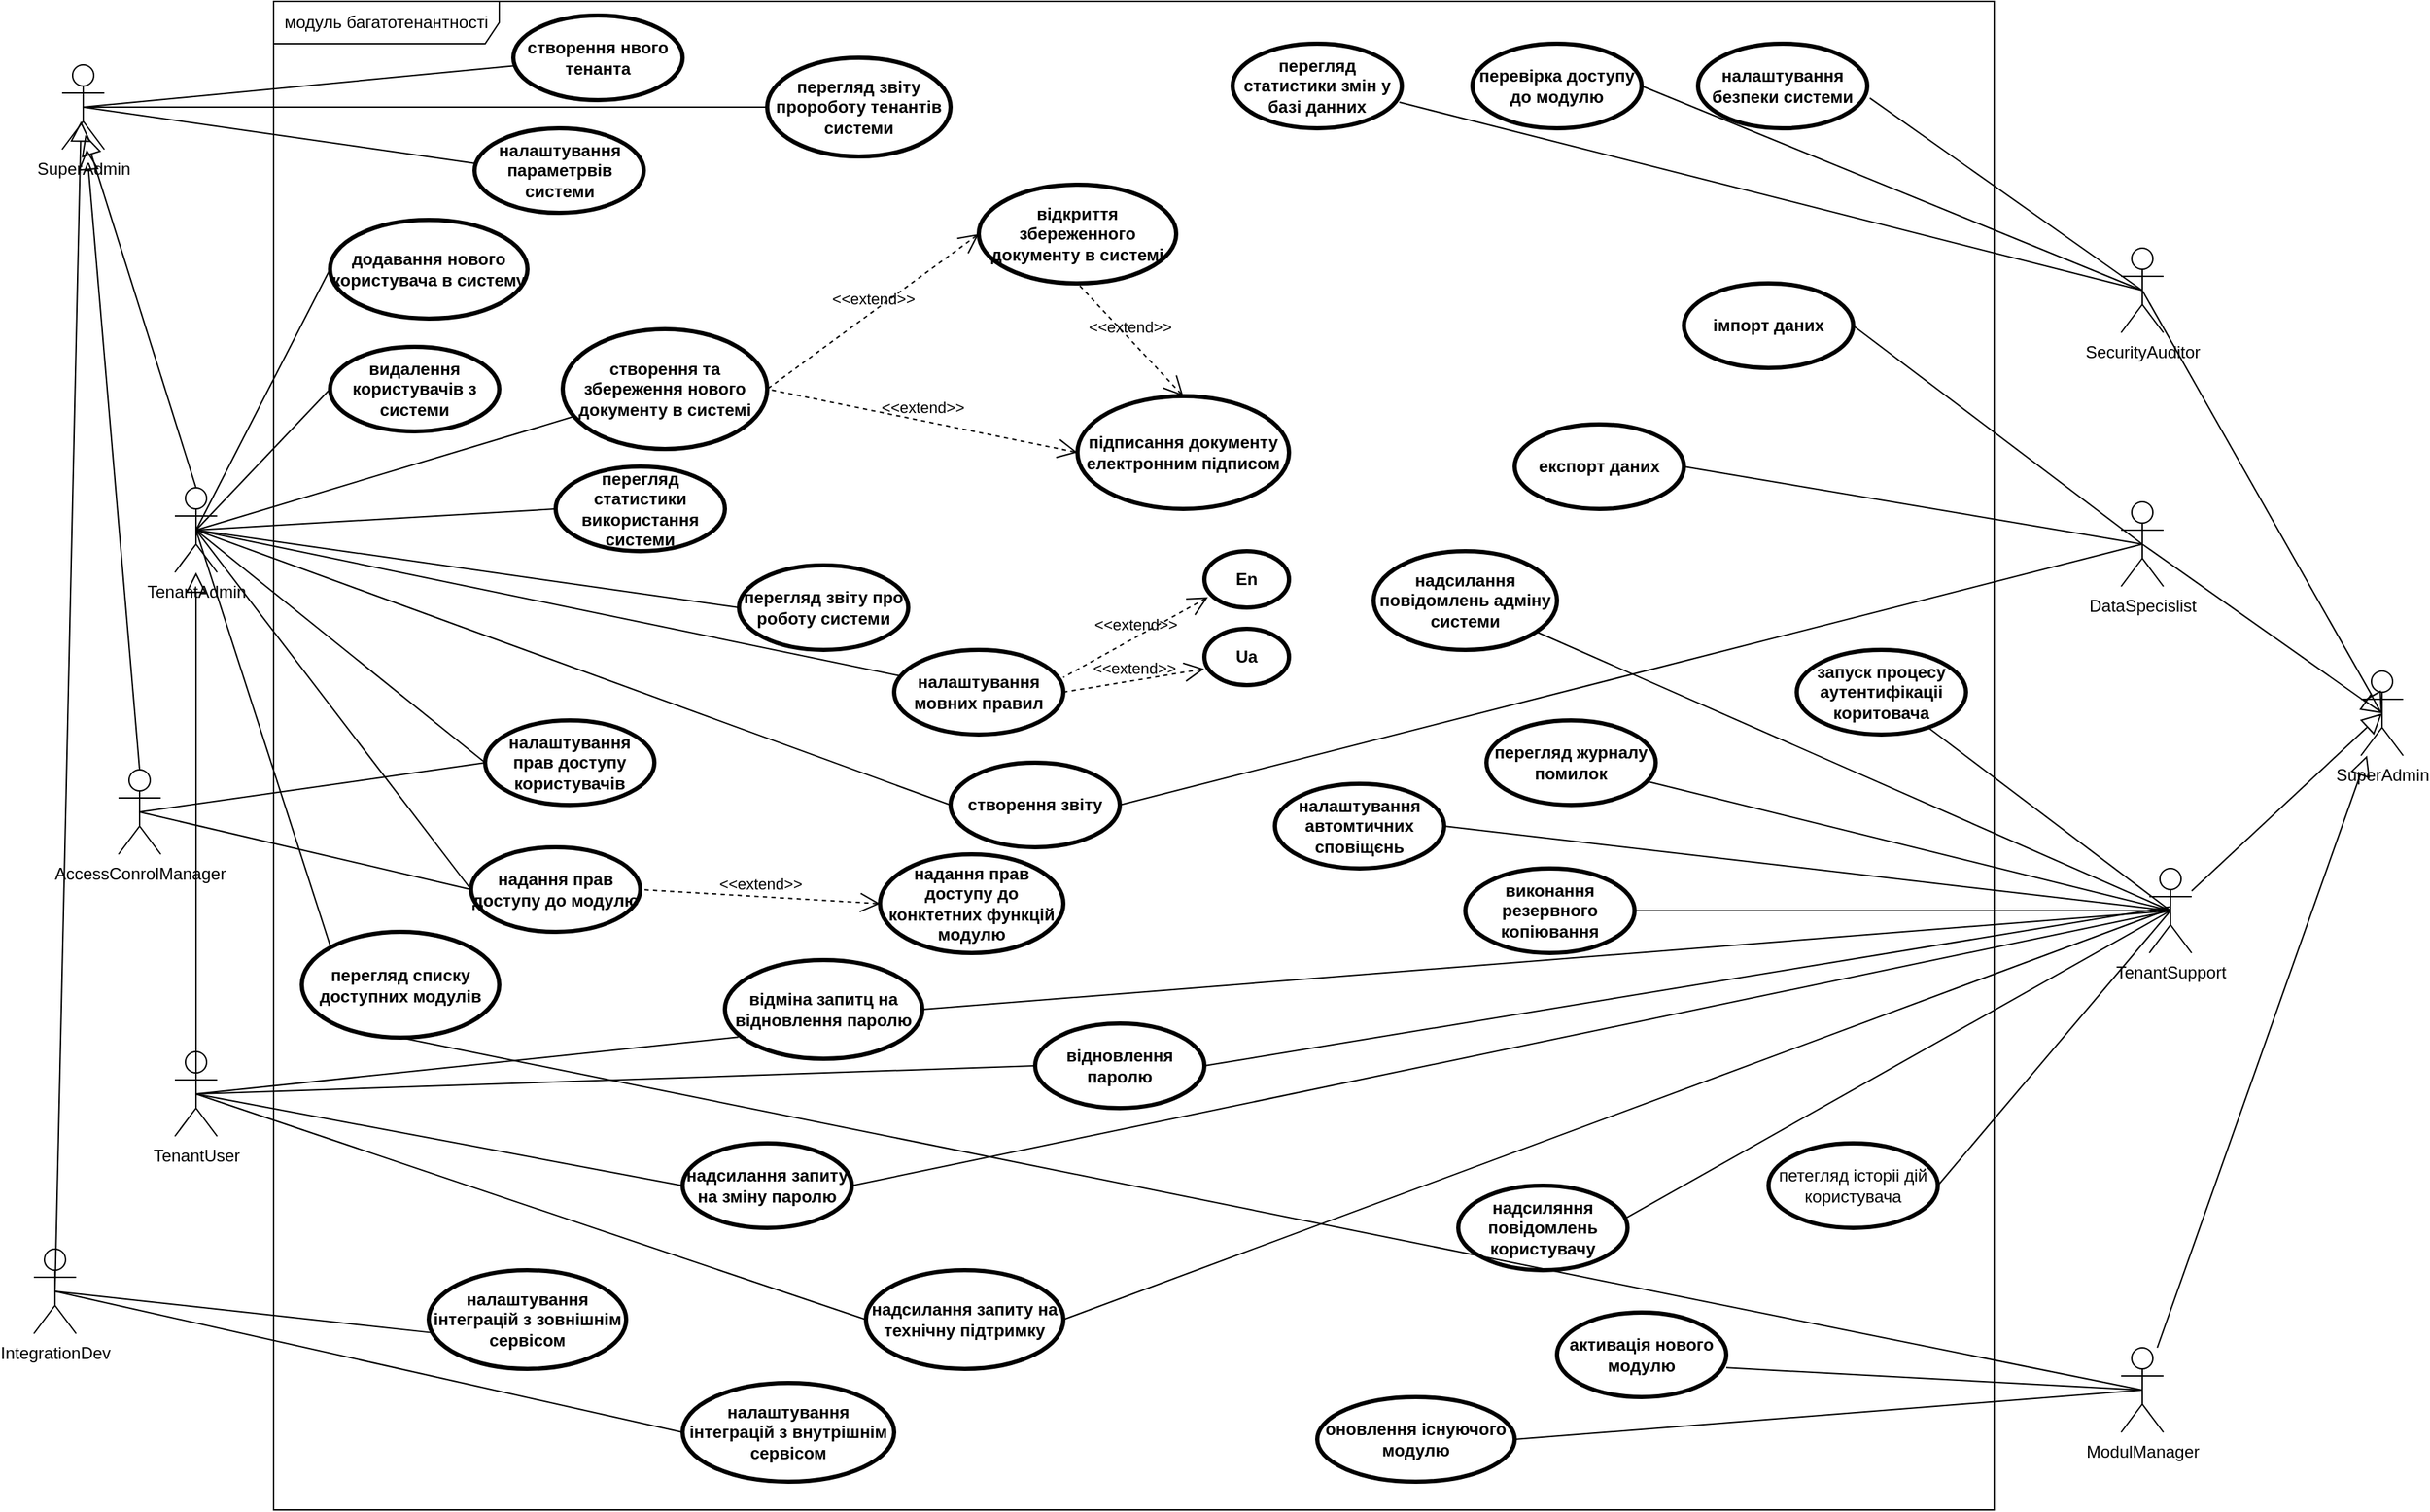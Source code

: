 <mxfile version="23.1.5" type="device">
  <diagram name="Page-1" id="9_XE01JehZCZmvDQZ9Vu">
    <mxGraphModel dx="4173" dy="1224" grid="1" gridSize="10" guides="1" tooltips="1" connect="1" arrows="1" fold="1" page="1" pageScale="1" pageWidth="1920" pageHeight="1200" math="0" shadow="0">
      <root>
        <mxCell id="0" />
        <mxCell id="1" parent="0" />
        <mxCell id="aK8fXALGeJpkUn_Qk7Mu-1" value="модуль багатотенантності" style="shape=umlFrame;whiteSpace=wrap;html=1;pointerEvents=0;recursiveResize=0;container=1;collapsible=0;width=160;" parent="1" vertex="1">
          <mxGeometry x="-1710" y="65" width="1220" height="1070" as="geometry" />
        </mxCell>
        <mxCell id="aK8fXALGeJpkUn_Qk7Mu-13" value="створення нвого тенанта" style="shape=ellipse;html=1;strokeWidth=3;fontStyle=1;whiteSpace=wrap;align=center;perimeter=ellipsePerimeter;" parent="aK8fXALGeJpkUn_Qk7Mu-1" vertex="1">
          <mxGeometry x="170" y="10" width="120" height="60" as="geometry" />
        </mxCell>
        <mxCell id="aK8fXALGeJpkUn_Qk7Mu-14" value="налаштування параметрвів системи" style="shape=ellipse;html=1;strokeWidth=3;fontStyle=1;whiteSpace=wrap;align=center;perimeter=ellipsePerimeter;" parent="aK8fXALGeJpkUn_Qk7Mu-1" vertex="1">
          <mxGeometry x="142.5" y="90" width="120" height="60" as="geometry" />
        </mxCell>
        <mxCell id="aK8fXALGeJpkUn_Qk7Mu-15" value="додавання нового користувача в систему" style="shape=ellipse;html=1;strokeWidth=3;fontStyle=1;whiteSpace=wrap;align=center;perimeter=ellipsePerimeter;" parent="aK8fXALGeJpkUn_Qk7Mu-1" vertex="1">
          <mxGeometry x="40" y="155" width="140" height="70" as="geometry" />
        </mxCell>
        <mxCell id="aK8fXALGeJpkUn_Qk7Mu-28" value="налаштування прав доступу користувачів" style="shape=ellipse;html=1;strokeWidth=3;fontStyle=1;whiteSpace=wrap;align=center;perimeter=ellipsePerimeter;" parent="aK8fXALGeJpkUn_Qk7Mu-1" vertex="1">
          <mxGeometry x="150" y="510" width="120" height="60" as="geometry" />
        </mxCell>
        <mxCell id="aK8fXALGeJpkUn_Qk7Mu-35" value="активація нового модулю" style="shape=ellipse;html=1;strokeWidth=3;fontStyle=1;whiteSpace=wrap;align=center;perimeter=ellipsePerimeter;" parent="aK8fXALGeJpkUn_Qk7Mu-1" vertex="1">
          <mxGeometry x="910" y="930" width="120" height="60" as="geometry" />
        </mxCell>
        <mxCell id="aK8fXALGeJpkUn_Qk7Mu-42" value="оновлення існуючого модулю" style="shape=ellipse;html=1;strokeWidth=3;fontStyle=1;whiteSpace=wrap;align=center;perimeter=ellipsePerimeter;" parent="aK8fXALGeJpkUn_Qk7Mu-1" vertex="1">
          <mxGeometry x="740" y="990" width="140" height="60" as="geometry" />
        </mxCell>
        <mxCell id="aK8fXALGeJpkUn_Qk7Mu-43" value="петегляд історіі дій користувача" style="shape=ellipse;html=1;strokeWidth=3;fontStyle=0;whiteSpace=wrap;align=center;perimeter=ellipsePerimeter;" parent="aK8fXALGeJpkUn_Qk7Mu-1" vertex="1">
          <mxGeometry x="1060" y="810" width="120" height="60" as="geometry" />
        </mxCell>
        <mxCell id="aK8fXALGeJpkUn_Qk7Mu-48" value="виконання резервного копіювання" style="shape=ellipse;html=1;strokeWidth=3;fontStyle=1;whiteSpace=wrap;align=center;perimeter=ellipsePerimeter;" parent="aK8fXALGeJpkUn_Qk7Mu-1" vertex="1">
          <mxGeometry x="845" y="615" width="120" height="60" as="geometry" />
        </mxCell>
        <mxCell id="aK8fXALGeJpkUn_Qk7Mu-54" value="налаштування мовних правил" style="shape=ellipse;html=1;strokeWidth=3;fontStyle=1;whiteSpace=wrap;align=center;perimeter=ellipsePerimeter;" parent="aK8fXALGeJpkUn_Qk7Mu-1" vertex="1">
          <mxGeometry x="440" y="460" width="120" height="60" as="geometry" />
        </mxCell>
        <mxCell id="aK8fXALGeJpkUn_Qk7Mu-56" value="запуск процесу аутентифікаціі коритовача" style="shape=ellipse;html=1;strokeWidth=3;fontStyle=1;whiteSpace=wrap;align=center;perimeter=ellipsePerimeter;" parent="aK8fXALGeJpkUn_Qk7Mu-1" vertex="1">
          <mxGeometry x="1080" y="460" width="120" height="60" as="geometry" />
        </mxCell>
        <mxCell id="aK8fXALGeJpkUn_Qk7Mu-59" value="створення звіту" style="shape=ellipse;html=1;strokeWidth=3;fontStyle=1;whiteSpace=wrap;align=center;perimeter=ellipsePerimeter;" parent="aK8fXALGeJpkUn_Qk7Mu-1" vertex="1">
          <mxGeometry x="480" y="540" width="120" height="60" as="geometry" />
        </mxCell>
        <mxCell id="aK8fXALGeJpkUn_Qk7Mu-63" value="експорт даних" style="shape=ellipse;html=1;strokeWidth=3;fontStyle=1;whiteSpace=wrap;align=center;perimeter=ellipsePerimeter;" parent="aK8fXALGeJpkUn_Qk7Mu-1" vertex="1">
          <mxGeometry x="880" y="300" width="120" height="60" as="geometry" />
        </mxCell>
        <mxCell id="aK8fXALGeJpkUn_Qk7Mu-65" value="імпорт даних" style="shape=ellipse;html=1;strokeWidth=3;fontStyle=1;whiteSpace=wrap;align=center;perimeter=ellipsePerimeter;" parent="aK8fXALGeJpkUn_Qk7Mu-1" vertex="1">
          <mxGeometry x="1000" y="200" width="120" height="60" as="geometry" />
        </mxCell>
        <mxCell id="aK8fXALGeJpkUn_Qk7Mu-70" value="налаштування безпеки системи" style="shape=ellipse;html=1;strokeWidth=3;fontStyle=1;whiteSpace=wrap;align=center;perimeter=ellipsePerimeter;" parent="aK8fXALGeJpkUn_Qk7Mu-1" vertex="1">
          <mxGeometry x="1010" y="30" width="120" height="60" as="geometry" />
        </mxCell>
        <mxCell id="aK8fXALGeJpkUn_Qk7Mu-72" value="перегляд звіту про роботу системи" style="shape=ellipse;html=1;strokeWidth=3;fontStyle=1;whiteSpace=wrap;align=center;perimeter=ellipsePerimeter;" parent="aK8fXALGeJpkUn_Qk7Mu-1" vertex="1">
          <mxGeometry x="330" y="400" width="120" height="60" as="geometry" />
        </mxCell>
        <mxCell id="aK8fXALGeJpkUn_Qk7Mu-74" value="надсиляння повідомлень користувачу" style="shape=ellipse;html=1;strokeWidth=3;fontStyle=1;whiteSpace=wrap;align=center;perimeter=ellipsePerimeter;" parent="aK8fXALGeJpkUn_Qk7Mu-1" vertex="1">
          <mxGeometry x="840" y="840" width="120" height="60" as="geometry" />
        </mxCell>
        <mxCell id="aK8fXALGeJpkUn_Qk7Mu-76" value="перевірка доступу до модулю" style="shape=ellipse;html=1;strokeWidth=3;fontStyle=1;whiteSpace=wrap;align=center;perimeter=ellipsePerimeter;" parent="aK8fXALGeJpkUn_Qk7Mu-1" vertex="1">
          <mxGeometry x="850" y="30" width="120" height="60" as="geometry" />
        </mxCell>
        <mxCell id="aK8fXALGeJpkUn_Qk7Mu-81" value="налаштування інтеграцій з зовнішнім сервісом" style="shape=ellipse;html=1;strokeWidth=3;fontStyle=1;whiteSpace=wrap;align=center;perimeter=ellipsePerimeter;" parent="aK8fXALGeJpkUn_Qk7Mu-1" vertex="1">
          <mxGeometry x="110" y="900" width="140" height="70" as="geometry" />
        </mxCell>
        <mxCell id="aK8fXALGeJpkUn_Qk7Mu-82" value="надсилання запиту на зміну паролю" style="shape=ellipse;html=1;strokeWidth=3;fontStyle=1;whiteSpace=wrap;align=center;perimeter=ellipsePerimeter;" parent="aK8fXALGeJpkUn_Qk7Mu-1" vertex="1">
          <mxGeometry x="290" y="810" width="120" height="60" as="geometry" />
        </mxCell>
        <mxCell id="aK8fXALGeJpkUn_Qk7Mu-85" value="перегляд статистики використання системи" style="shape=ellipse;html=1;strokeWidth=3;fontStyle=1;whiteSpace=wrap;align=center;perimeter=ellipsePerimeter;" parent="aK8fXALGeJpkUn_Qk7Mu-1" vertex="1">
          <mxGeometry x="200" y="330" width="120" height="60" as="geometry" />
        </mxCell>
        <mxCell id="aK8fXALGeJpkUn_Qk7Mu-109" value="налаштування автомтичних сповіщєнь" style="shape=ellipse;html=1;strokeWidth=3;fontStyle=1;whiteSpace=wrap;align=center;perimeter=ellipsePerimeter;" parent="aK8fXALGeJpkUn_Qk7Mu-1" vertex="1">
          <mxGeometry x="710" y="555" width="120" height="60" as="geometry" />
        </mxCell>
        <mxCell id="aK8fXALGeJpkUn_Qk7Mu-111" value="перегляд списку доступних модулів" style="shape=ellipse;html=1;strokeWidth=3;fontStyle=1;whiteSpace=wrap;align=center;perimeter=ellipsePerimeter;" parent="aK8fXALGeJpkUn_Qk7Mu-1" vertex="1">
          <mxGeometry x="20" y="660" width="140" height="75" as="geometry" />
        </mxCell>
        <mxCell id="aK8fXALGeJpkUn_Qk7Mu-116" value="надсилання запиту на технічну підтримку" style="shape=ellipse;html=1;strokeWidth=3;fontStyle=1;whiteSpace=wrap;align=center;perimeter=ellipsePerimeter;" parent="aK8fXALGeJpkUn_Qk7Mu-1" vertex="1">
          <mxGeometry x="420" y="900" width="140" height="70" as="geometry" />
        </mxCell>
        <mxCell id="aK8fXALGeJpkUn_Qk7Mu-119" value="перегляд статистики змін у базі данних" style="shape=ellipse;html=1;strokeWidth=3;fontStyle=1;whiteSpace=wrap;align=center;perimeter=ellipsePerimeter;" parent="aK8fXALGeJpkUn_Qk7Mu-1" vertex="1">
          <mxGeometry x="680" y="30" width="120" height="60" as="geometry" />
        </mxCell>
        <mxCell id="aK8fXALGeJpkUn_Qk7Mu-121" value="надання прав доступу до модулю" style="shape=ellipse;html=1;strokeWidth=3;fontStyle=1;whiteSpace=wrap;align=center;perimeter=ellipsePerimeter;" parent="aK8fXALGeJpkUn_Qk7Mu-1" vertex="1">
          <mxGeometry x="140" y="600" width="120" height="60" as="geometry" />
        </mxCell>
        <mxCell id="aK8fXALGeJpkUn_Qk7Mu-125" value="перегляд журналу помилок" style="shape=ellipse;html=1;strokeWidth=3;fontStyle=1;whiteSpace=wrap;align=center;perimeter=ellipsePerimeter;" parent="aK8fXALGeJpkUn_Qk7Mu-1" vertex="1">
          <mxGeometry x="860" y="510" width="120" height="60" as="geometry" />
        </mxCell>
        <mxCell id="aK8fXALGeJpkUn_Qk7Mu-128" value="налаштування інтеграцій з внутрішнім сервісом" style="shape=ellipse;html=1;strokeWidth=3;fontStyle=1;whiteSpace=wrap;align=center;perimeter=ellipsePerimeter;" parent="aK8fXALGeJpkUn_Qk7Mu-1" vertex="1">
          <mxGeometry x="290" y="980" width="150" height="70" as="geometry" />
        </mxCell>
        <mxCell id="aK8fXALGeJpkUn_Qk7Mu-129" value="відновлення паролю" style="shape=ellipse;html=1;strokeWidth=3;fontStyle=1;whiteSpace=wrap;align=center;perimeter=ellipsePerimeter;" parent="aK8fXALGeJpkUn_Qk7Mu-1" vertex="1">
          <mxGeometry x="540" y="725" width="120" height="60" as="geometry" />
        </mxCell>
        <mxCell id="aK8fXALGeJpkUn_Qk7Mu-132" value="відміна запитц на відновлення паролю" style="shape=ellipse;html=1;strokeWidth=3;fontStyle=1;whiteSpace=wrap;align=center;perimeter=ellipsePerimeter;" parent="aK8fXALGeJpkUn_Qk7Mu-1" vertex="1">
          <mxGeometry x="320" y="680" width="140" height="70" as="geometry" />
        </mxCell>
        <mxCell id="aK8fXALGeJpkUn_Qk7Mu-137" value="надання прав доступу до конктетних функцій модулю" style="shape=ellipse;html=1;strokeWidth=3;fontStyle=1;whiteSpace=wrap;align=center;perimeter=ellipsePerimeter;" parent="aK8fXALGeJpkUn_Qk7Mu-1" vertex="1">
          <mxGeometry x="430" y="605" width="130" height="70" as="geometry" />
        </mxCell>
        <mxCell id="aK8fXALGeJpkUn_Qk7Mu-139" value="перегляд звіту пророботу тенантів системи" style="shape=ellipse;html=1;strokeWidth=3;fontStyle=1;whiteSpace=wrap;align=center;perimeter=ellipsePerimeter;" parent="aK8fXALGeJpkUn_Qk7Mu-1" vertex="1">
          <mxGeometry x="350" y="40" width="130" height="70" as="geometry" />
        </mxCell>
        <mxCell id="aK8fXALGeJpkUn_Qk7Mu-141" value="створення та збереження нового документу в системі" style="shape=ellipse;html=1;strokeWidth=3;fontStyle=1;whiteSpace=wrap;align=center;perimeter=ellipsePerimeter;" parent="aK8fXALGeJpkUn_Qk7Mu-1" vertex="1">
          <mxGeometry x="205" y="232.5" width="145" height="85" as="geometry" />
        </mxCell>
        <mxCell id="aK8fXALGeJpkUn_Qk7Mu-143" value="надсилання повідомлень адміну системи" style="shape=ellipse;html=1;strokeWidth=3;fontStyle=1;whiteSpace=wrap;align=center;perimeter=ellipsePerimeter;" parent="aK8fXALGeJpkUn_Qk7Mu-1" vertex="1">
          <mxGeometry x="780" y="390" width="130" height="70" as="geometry" />
        </mxCell>
        <mxCell id="aK8fXALGeJpkUn_Qk7Mu-146" value="відкриття збереженного документу в системі" style="shape=ellipse;html=1;strokeWidth=3;fontStyle=1;whiteSpace=wrap;align=center;perimeter=ellipsePerimeter;" parent="aK8fXALGeJpkUn_Qk7Mu-1" vertex="1">
          <mxGeometry x="500" y="130" width="140" height="70" as="geometry" />
        </mxCell>
        <mxCell id="aK8fXALGeJpkUn_Qk7Mu-147" value="&amp;lt;&amp;lt;extend&amp;gt;&amp;gt;" style="edgeStyle=none;html=1;startArrow=open;endArrow=none;startSize=12;verticalAlign=bottom;dashed=1;labelBackgroundColor=none;rounded=0;exitX=0;exitY=0.5;exitDx=0;exitDy=0;entryX=1;entryY=0.5;entryDx=0;entryDy=0;" parent="aK8fXALGeJpkUn_Qk7Mu-1" source="aK8fXALGeJpkUn_Qk7Mu-146" target="aK8fXALGeJpkUn_Qk7Mu-141" edge="1">
          <mxGeometry width="160" relative="1" as="geometry">
            <mxPoint x="520" y="299.47" as="sourcePoint" />
            <mxPoint x="680" y="299.47" as="targetPoint" />
          </mxGeometry>
        </mxCell>
        <mxCell id="aK8fXALGeJpkUn_Qk7Mu-148" value="підписання документу електронним підписом" style="shape=ellipse;html=1;strokeWidth=3;fontStyle=1;whiteSpace=wrap;align=center;perimeter=ellipsePerimeter;" parent="aK8fXALGeJpkUn_Qk7Mu-1" vertex="1">
          <mxGeometry x="570" y="280" width="150" height="80" as="geometry" />
        </mxCell>
        <mxCell id="aK8fXALGeJpkUn_Qk7Mu-149" value="&amp;lt;&amp;lt;extend&amp;gt;&amp;gt;" style="edgeStyle=none;html=1;startArrow=open;endArrow=none;startSize=12;verticalAlign=bottom;dashed=1;labelBackgroundColor=none;rounded=0;exitX=0;exitY=0.5;exitDx=0;exitDy=0;entryX=1;entryY=0.5;entryDx=0;entryDy=0;" parent="aK8fXALGeJpkUn_Qk7Mu-1" source="aK8fXALGeJpkUn_Qk7Mu-148" target="aK8fXALGeJpkUn_Qk7Mu-141" edge="1">
          <mxGeometry width="160" relative="1" as="geometry">
            <mxPoint x="520" y="205" as="sourcePoint" />
            <mxPoint x="370" y="225" as="targetPoint" />
          </mxGeometry>
        </mxCell>
        <mxCell id="aK8fXALGeJpkUn_Qk7Mu-189" value="&amp;lt;&amp;lt;extend&amp;gt;&amp;gt;" style="edgeStyle=none;html=1;startArrow=open;endArrow=none;startSize=12;verticalAlign=bottom;dashed=1;labelBackgroundColor=none;rounded=0;exitX=0.5;exitY=0;exitDx=0;exitDy=0;entryX=0.5;entryY=1;entryDx=0;entryDy=0;" parent="aK8fXALGeJpkUn_Qk7Mu-1" source="aK8fXALGeJpkUn_Qk7Mu-148" target="aK8fXALGeJpkUn_Qk7Mu-146" edge="1">
          <mxGeometry width="160" relative="1" as="geometry">
            <mxPoint x="530" y="300" as="sourcePoint" />
            <mxPoint x="370" y="225" as="targetPoint" />
          </mxGeometry>
        </mxCell>
        <mxCell id="aK8fXALGeJpkUn_Qk7Mu-191" value="&amp;lt;&amp;lt;extend&amp;gt;&amp;gt;" style="edgeStyle=none;html=1;startArrow=open;endArrow=none;startSize=12;verticalAlign=bottom;dashed=1;labelBackgroundColor=none;rounded=0;exitX=0;exitY=0.5;exitDx=0;exitDy=0;entryX=1;entryY=0.5;entryDx=0;entryDy=0;" parent="aK8fXALGeJpkUn_Qk7Mu-1" source="aK8fXALGeJpkUn_Qk7Mu-137" target="aK8fXALGeJpkUn_Qk7Mu-121" edge="1">
          <mxGeometry width="160" relative="1" as="geometry">
            <mxPoint x="285" y="666.5" as="sourcePoint" />
            <mxPoint x="190" y="573.5" as="targetPoint" />
          </mxGeometry>
        </mxCell>
        <mxCell id="aK8fXALGeJpkUn_Qk7Mu-67" value="видалення користувачів з системи" style="shape=ellipse;html=1;strokeWidth=3;fontStyle=1;whiteSpace=wrap;align=center;perimeter=ellipsePerimeter;" parent="aK8fXALGeJpkUn_Qk7Mu-1" vertex="1">
          <mxGeometry x="40" y="245" width="120" height="60" as="geometry" />
        </mxCell>
        <mxCell id="aK8fXALGeJpkUn_Qk7Mu-193" value="En" style="shape=ellipse;html=1;strokeWidth=3;fontStyle=1;whiteSpace=wrap;align=center;perimeter=ellipsePerimeter;" parent="aK8fXALGeJpkUn_Qk7Mu-1" vertex="1">
          <mxGeometry x="660" y="390" width="60" height="40" as="geometry" />
        </mxCell>
        <mxCell id="aK8fXALGeJpkUn_Qk7Mu-194" value="Ua" style="shape=ellipse;html=1;strokeWidth=3;fontStyle=1;whiteSpace=wrap;align=center;perimeter=ellipsePerimeter;" parent="aK8fXALGeJpkUn_Qk7Mu-1" vertex="1">
          <mxGeometry x="660" y="445" width="60" height="40" as="geometry" />
        </mxCell>
        <mxCell id="aK8fXALGeJpkUn_Qk7Mu-195" value="&amp;lt;&amp;lt;extend&amp;gt;&amp;gt;" style="edgeStyle=none;html=1;startArrow=open;endArrow=none;startSize=12;verticalAlign=bottom;dashed=1;labelBackgroundColor=none;rounded=0;exitX=0.041;exitY=0.817;exitDx=0;exitDy=0;entryX=0.999;entryY=0.325;entryDx=0;entryDy=0;entryPerimeter=0;exitPerimeter=0;" parent="aK8fXALGeJpkUn_Qk7Mu-1" source="aK8fXALGeJpkUn_Qk7Mu-193" target="aK8fXALGeJpkUn_Qk7Mu-54" edge="1">
          <mxGeometry width="160" relative="1" as="geometry">
            <mxPoint x="655" y="437" as="sourcePoint" />
            <mxPoint x="480" y="400" as="targetPoint" />
          </mxGeometry>
        </mxCell>
        <mxCell id="aK8fXALGeJpkUn_Qk7Mu-196" value="&amp;lt;&amp;lt;extend&amp;gt;&amp;gt;" style="edgeStyle=none;html=1;startArrow=open;endArrow=none;startSize=12;verticalAlign=bottom;dashed=1;labelBackgroundColor=none;rounded=0;exitX=-0.003;exitY=0.712;exitDx=0;exitDy=0;entryX=1;entryY=0.5;entryDx=0;entryDy=0;exitPerimeter=0;" parent="aK8fXALGeJpkUn_Qk7Mu-1" source="aK8fXALGeJpkUn_Qk7Mu-194" target="aK8fXALGeJpkUn_Qk7Mu-54" edge="1">
          <mxGeometry width="160" relative="1" as="geometry">
            <mxPoint x="662" y="443" as="sourcePoint" />
            <mxPoint x="570" y="490" as="targetPoint" />
          </mxGeometry>
        </mxCell>
        <mxCell id="aK8fXALGeJpkUn_Qk7Mu-5" value="SuperAdmin" style="shape=umlActor;html=1;verticalLabelPosition=bottom;verticalAlign=top;align=center;" parent="1" vertex="1">
          <mxGeometry x="-1860" y="110" width="30" height="60" as="geometry" />
        </mxCell>
        <mxCell id="aK8fXALGeJpkUn_Qk7Mu-7" value="TenantAdmin" style="shape=umlActor;html=1;verticalLabelPosition=bottom;verticalAlign=top;align=center;" parent="1" vertex="1">
          <mxGeometry x="-1780" y="410" width="30" height="60" as="geometry" />
        </mxCell>
        <mxCell id="aK8fXALGeJpkUn_Qk7Mu-9" value="" style="edgeStyle=none;html=1;endArrow=block;endFill=0;endSize=12;verticalAlign=bottom;rounded=0;exitX=0.5;exitY=0;exitDx=0;exitDy=0;exitPerimeter=0;entryX=0.549;entryY=0.829;entryDx=0;entryDy=0;entryPerimeter=0;" parent="1" source="aK8fXALGeJpkUn_Qk7Mu-7" target="aK8fXALGeJpkUn_Qk7Mu-5" edge="1">
          <mxGeometry width="160" relative="1" as="geometry">
            <mxPoint x="-1170" y="540" as="sourcePoint" />
            <mxPoint x="-1825" y="380" as="targetPoint" />
          </mxGeometry>
        </mxCell>
        <mxCell id="aK8fXALGeJpkUn_Qk7Mu-16" value="ModulManager" style="shape=umlActor;html=1;verticalLabelPosition=bottom;verticalAlign=top;align=center;" parent="1" vertex="1">
          <mxGeometry x="-400" y="1020" width="30" height="60" as="geometry" />
        </mxCell>
        <mxCell id="aK8fXALGeJpkUn_Qk7Mu-17" value="TenantUser" style="shape=umlActor;html=1;verticalLabelPosition=bottom;verticalAlign=top;align=center;" parent="1" vertex="1">
          <mxGeometry x="-1780" y="810" width="30" height="60" as="geometry" />
        </mxCell>
        <mxCell id="aK8fXALGeJpkUn_Qk7Mu-18" value="SecurityAuditor" style="shape=umlActor;html=1;verticalLabelPosition=bottom;verticalAlign=top;align=center;" parent="1" vertex="1">
          <mxGeometry x="-400" y="240" width="30" height="60" as="geometry" />
        </mxCell>
        <mxCell id="aK8fXALGeJpkUn_Qk7Mu-19" value="DataSpecislist" style="shape=umlActor;html=1;verticalLabelPosition=bottom;verticalAlign=top;align=center;" parent="1" vertex="1">
          <mxGeometry x="-400" y="420" width="30" height="60" as="geometry" />
        </mxCell>
        <mxCell id="aK8fXALGeJpkUn_Qk7Mu-20" value="TenantSupport" style="shape=umlActor;html=1;verticalLabelPosition=bottom;verticalAlign=top;align=center;" parent="1" vertex="1">
          <mxGeometry x="-380" y="680" width="30" height="60" as="geometry" />
        </mxCell>
        <mxCell id="aK8fXALGeJpkUn_Qk7Mu-23" value="AccessConrolManager" style="shape=umlActor;html=1;verticalLabelPosition=bottom;verticalAlign=top;align=center;" parent="1" vertex="1">
          <mxGeometry x="-1820" y="610" width="30" height="60" as="geometry" />
        </mxCell>
        <mxCell id="aK8fXALGeJpkUn_Qk7Mu-24" value="SuperAdmin" style="shape=umlActor;html=1;verticalLabelPosition=bottom;verticalAlign=top;align=center;" parent="1" vertex="1">
          <mxGeometry x="-230" y="540" width="30" height="60" as="geometry" />
        </mxCell>
        <mxCell id="aK8fXALGeJpkUn_Qk7Mu-26" value="" style="edgeStyle=none;html=1;endArrow=block;endFill=0;endSize=12;verticalAlign=bottom;rounded=0;exitX=0.5;exitY=0.5;exitDx=0;exitDy=0;exitPerimeter=0;" parent="1" source="aK8fXALGeJpkUn_Qk7Mu-17" target="aK8fXALGeJpkUn_Qk7Mu-7" edge="1">
          <mxGeometry width="160" relative="1" as="geometry">
            <mxPoint x="-1780" y="850" as="sourcePoint" />
            <mxPoint x="-1875" y="840" as="targetPoint" />
          </mxGeometry>
        </mxCell>
        <mxCell id="aK8fXALGeJpkUn_Qk7Mu-29" value="" style="edgeStyle=none;html=1;endArrow=none;verticalAlign=bottom;rounded=0;exitX=0.5;exitY=0.5;exitDx=0;exitDy=0;exitPerimeter=0;entryX=0;entryY=0.5;entryDx=0;entryDy=0;" parent="1" source="aK8fXALGeJpkUn_Qk7Mu-23" target="aK8fXALGeJpkUn_Qk7Mu-28" edge="1">
          <mxGeometry width="160" relative="1" as="geometry">
            <mxPoint x="-1690" y="950" as="sourcePoint" />
            <mxPoint x="-1530" y="950" as="targetPoint" />
          </mxGeometry>
        </mxCell>
        <mxCell id="aK8fXALGeJpkUn_Qk7Mu-30" value="" style="edgeStyle=none;html=1;endArrow=none;verticalAlign=bottom;rounded=0;exitX=0.5;exitY=0.5;exitDx=0;exitDy=0;exitPerimeter=0;entryX=0;entryY=0.5;entryDx=0;entryDy=0;" parent="1" source="aK8fXALGeJpkUn_Qk7Mu-7" target="aK8fXALGeJpkUn_Qk7Mu-28" edge="1">
          <mxGeometry width="160" relative="1" as="geometry">
            <mxPoint x="-1140" y="610" as="sourcePoint" />
            <mxPoint x="-980" y="610" as="targetPoint" />
          </mxGeometry>
        </mxCell>
        <mxCell id="aK8fXALGeJpkUn_Qk7Mu-31" value="" style="edgeStyle=none;html=1;endArrow=block;endFill=0;endSize=12;verticalAlign=bottom;rounded=0;exitX=0.5;exitY=0;exitDx=0;exitDy=0;exitPerimeter=0;" parent="1" source="aK8fXALGeJpkUn_Qk7Mu-23" target="aK8fXALGeJpkUn_Qk7Mu-5" edge="1">
          <mxGeometry width="160" relative="1" as="geometry">
            <mxPoint x="-1900" y="530" as="sourcePoint" />
            <mxPoint x="-1740" y="530" as="targetPoint" />
          </mxGeometry>
        </mxCell>
        <mxCell id="aK8fXALGeJpkUn_Qk7Mu-34" value="" style="edgeStyle=none;html=1;endArrow=none;verticalAlign=bottom;rounded=0;entryX=0;entryY=0.5;entryDx=0;entryDy=0;exitX=0.5;exitY=0.5;exitDx=0;exitDy=0;exitPerimeter=0;" parent="1" source="aK8fXALGeJpkUn_Qk7Mu-7" target="aK8fXALGeJpkUn_Qk7Mu-15" edge="1">
          <mxGeometry width="160" relative="1" as="geometry">
            <mxPoint x="-1770" y="630" as="sourcePoint" />
            <mxPoint x="-1540" y="640" as="targetPoint" />
          </mxGeometry>
        </mxCell>
        <mxCell id="aK8fXALGeJpkUn_Qk7Mu-44" value="" style="edgeStyle=none;html=1;endArrow=block;endFill=0;endSize=12;verticalAlign=bottom;rounded=0;" parent="1" source="aK8fXALGeJpkUn_Qk7Mu-16" target="aK8fXALGeJpkUn_Qk7Mu-24" edge="1">
          <mxGeometry width="160" relative="1" as="geometry">
            <mxPoint x="-280" y="900" as="sourcePoint" />
            <mxPoint x="-120" y="900" as="targetPoint" />
          </mxGeometry>
        </mxCell>
        <mxCell id="aK8fXALGeJpkUn_Qk7Mu-45" value="" style="edgeStyle=none;html=1;endArrow=block;endFill=0;endSize=12;verticalAlign=bottom;rounded=0;entryX=0.5;entryY=0.5;entryDx=0;entryDy=0;entryPerimeter=0;" parent="1" source="aK8fXALGeJpkUn_Qk7Mu-20" target="aK8fXALGeJpkUn_Qk7Mu-24" edge="1">
          <mxGeometry width="160" relative="1" as="geometry">
            <mxPoint x="-370" y="766" as="sourcePoint" />
            <mxPoint x="-110" y="380" as="targetPoint" />
          </mxGeometry>
        </mxCell>
        <mxCell id="aK8fXALGeJpkUn_Qk7Mu-46" value="" style="edgeStyle=none;html=1;endArrow=block;endFill=0;endSize=12;verticalAlign=bottom;rounded=0;entryX=0.5;entryY=0.5;entryDx=0;entryDy=0;entryPerimeter=0;exitX=0.5;exitY=0.5;exitDx=0;exitDy=0;exitPerimeter=0;" parent="1" source="aK8fXALGeJpkUn_Qk7Mu-19" target="aK8fXALGeJpkUn_Qk7Mu-24" edge="1">
          <mxGeometry width="160" relative="1" as="geometry">
            <mxPoint x="-350" y="442" as="sourcePoint" />
            <mxPoint x="-65" y="290" as="targetPoint" />
          </mxGeometry>
        </mxCell>
        <mxCell id="aK8fXALGeJpkUn_Qk7Mu-47" value="" style="edgeStyle=none;html=1;endArrow=block;endFill=0;endSize=12;verticalAlign=bottom;rounded=0;entryX=0.5;entryY=0.5;entryDx=0;entryDy=0;entryPerimeter=0;exitX=0.5;exitY=0.5;exitDx=0;exitDy=0;exitPerimeter=0;" parent="1" source="aK8fXALGeJpkUn_Qk7Mu-18" target="aK8fXALGeJpkUn_Qk7Mu-24" edge="1">
          <mxGeometry width="160" relative="1" as="geometry">
            <mxPoint x="-350" y="270" as="sourcePoint" />
            <mxPoint x="-60" y="390" as="targetPoint" />
          </mxGeometry>
        </mxCell>
        <mxCell id="aK8fXALGeJpkUn_Qk7Mu-49" value="" style="edgeStyle=none;html=1;endArrow=none;verticalAlign=bottom;rounded=0;exitX=1;exitY=0.5;exitDx=0;exitDy=0;entryX=0.5;entryY=0.5;entryDx=0;entryDy=0;entryPerimeter=0;" parent="1" source="aK8fXALGeJpkUn_Qk7Mu-42" target="aK8fXALGeJpkUn_Qk7Mu-16" edge="1">
          <mxGeometry width="160" relative="1" as="geometry">
            <mxPoint x="-670" y="770" as="sourcePoint" />
            <mxPoint x="-435" y="960" as="targetPoint" />
          </mxGeometry>
        </mxCell>
        <mxCell id="aK8fXALGeJpkUn_Qk7Mu-51" value="" style="edgeStyle=none;html=1;endArrow=none;verticalAlign=bottom;rounded=0;exitX=1;exitY=0.653;exitDx=0;exitDy=0;exitPerimeter=0;entryX=0.5;entryY=0.5;entryDx=0;entryDy=0;entryPerimeter=0;" parent="1" source="aK8fXALGeJpkUn_Qk7Mu-35" target="aK8fXALGeJpkUn_Qk7Mu-16" edge="1">
          <mxGeometry width="160" relative="1" as="geometry">
            <mxPoint x="-580" y="1080" as="sourcePoint" />
            <mxPoint x="-380" y="1006" as="targetPoint" />
          </mxGeometry>
        </mxCell>
        <mxCell id="aK8fXALGeJpkUn_Qk7Mu-52" value="" style="edgeStyle=none;html=1;endArrow=none;verticalAlign=bottom;rounded=0;exitX=1;exitY=0.5;exitDx=0;exitDy=0;entryX=0.5;entryY=0.5;entryDx=0;entryDy=0;entryPerimeter=0;" parent="1" source="aK8fXALGeJpkUn_Qk7Mu-48" target="aK8fXALGeJpkUn_Qk7Mu-20" edge="1">
          <mxGeometry width="160" relative="1" as="geometry">
            <mxPoint x="-570" y="714.5" as="sourcePoint" />
            <mxPoint x="-395" y="730" as="targetPoint" />
          </mxGeometry>
        </mxCell>
        <mxCell id="aK8fXALGeJpkUn_Qk7Mu-53" value="" style="edgeStyle=none;html=1;endArrow=none;verticalAlign=bottom;rounded=0;exitX=1;exitY=0.5;exitDx=0;exitDy=0;entryX=0.5;entryY=0.5;entryDx=0;entryDy=0;entryPerimeter=0;" parent="1" source="aK8fXALGeJpkUn_Qk7Mu-43" target="aK8fXALGeJpkUn_Qk7Mu-20" edge="1">
          <mxGeometry width="160" relative="1" as="geometry">
            <mxPoint x="-560" y="790" as="sourcePoint" />
            <mxPoint x="-345" y="821" as="targetPoint" />
          </mxGeometry>
        </mxCell>
        <mxCell id="aK8fXALGeJpkUn_Qk7Mu-55" value="" style="edgeStyle=none;html=1;endArrow=none;verticalAlign=bottom;rounded=0;exitX=0.5;exitY=0.5;exitDx=0;exitDy=0;exitPerimeter=0;" parent="1" source="aK8fXALGeJpkUn_Qk7Mu-7" target="aK8fXALGeJpkUn_Qk7Mu-54" edge="1">
          <mxGeometry width="160" relative="1" as="geometry">
            <mxPoint x="-1775" y="650" as="sourcePoint" />
            <mxPoint x="-1580" y="580" as="targetPoint" />
          </mxGeometry>
        </mxCell>
        <mxCell id="aK8fXALGeJpkUn_Qk7Mu-57" value="" style="edgeStyle=none;html=1;endArrow=none;verticalAlign=bottom;rounded=0;entryX=0.5;entryY=0.5;entryDx=0;entryDy=0;entryPerimeter=0;" parent="1" source="aK8fXALGeJpkUn_Qk7Mu-56" target="aK8fXALGeJpkUn_Qk7Mu-20" edge="1">
          <mxGeometry width="160" relative="1" as="geometry">
            <mxPoint x="-700" y="670" as="sourcePoint" />
            <mxPoint x="-425" y="680" as="targetPoint" />
          </mxGeometry>
        </mxCell>
        <mxCell id="aK8fXALGeJpkUn_Qk7Mu-61" value="" style="edgeStyle=none;html=1;endArrow=none;verticalAlign=bottom;rounded=0;exitX=1;exitY=0.5;exitDx=0;exitDy=0;entryX=0.5;entryY=0.5;entryDx=0;entryDy=0;entryPerimeter=0;" parent="1" source="aK8fXALGeJpkUn_Qk7Mu-59" target="aK8fXALGeJpkUn_Qk7Mu-19" edge="1">
          <mxGeometry width="160" relative="1" as="geometry">
            <mxPoint x="-777.5" y="560" as="sourcePoint" />
            <mxPoint x="-502.5" y="550" as="targetPoint" />
          </mxGeometry>
        </mxCell>
        <mxCell id="aK8fXALGeJpkUn_Qk7Mu-64" value="" style="edgeStyle=none;html=1;endArrow=none;verticalAlign=bottom;rounded=0;entryX=0.5;entryY=0.5;entryDx=0;entryDy=0;entryPerimeter=0;exitX=1;exitY=0.5;exitDx=0;exitDy=0;" parent="1" source="aK8fXALGeJpkUn_Qk7Mu-63" target="aK8fXALGeJpkUn_Qk7Mu-19" edge="1">
          <mxGeometry width="160" relative="1" as="geometry">
            <mxPoint x="-570" y="420" as="sourcePoint" />
            <mxPoint x="-407" y="465" as="targetPoint" />
          </mxGeometry>
        </mxCell>
        <mxCell id="aK8fXALGeJpkUn_Qk7Mu-66" value="" style="edgeStyle=none;html=1;endArrow=none;verticalAlign=bottom;rounded=0;entryX=0.5;entryY=0.5;entryDx=0;entryDy=0;entryPerimeter=0;exitX=1;exitY=0.5;exitDx=0;exitDy=0;" parent="1" source="aK8fXALGeJpkUn_Qk7Mu-65" target="aK8fXALGeJpkUn_Qk7Mu-19" edge="1">
          <mxGeometry width="160" relative="1" as="geometry">
            <mxPoint x="-620" y="450" as="sourcePoint" />
            <mxPoint x="-375" y="460" as="targetPoint" />
          </mxGeometry>
        </mxCell>
        <mxCell id="aK8fXALGeJpkUn_Qk7Mu-68" value="" style="edgeStyle=none;html=1;endArrow=none;verticalAlign=bottom;rounded=0;entryX=0;entryY=0.5;entryDx=0;entryDy=0;exitX=0.5;exitY=0.5;exitDx=0;exitDy=0;exitPerimeter=0;" parent="1" source="aK8fXALGeJpkUn_Qk7Mu-7" target="aK8fXALGeJpkUn_Qk7Mu-67" edge="1">
          <mxGeometry width="160" relative="1" as="geometry">
            <mxPoint x="-1775" y="570" as="sourcePoint" />
            <mxPoint x="-1650" y="410" as="targetPoint" />
          </mxGeometry>
        </mxCell>
        <mxCell id="aK8fXALGeJpkUn_Qk7Mu-62" value="" style="edgeStyle=none;html=1;endArrow=none;verticalAlign=bottom;rounded=0;entryX=0;entryY=0.5;entryDx=0;entryDy=0;exitX=0.5;exitY=0.5;exitDx=0;exitDy=0;exitPerimeter=0;" parent="1" source="aK8fXALGeJpkUn_Qk7Mu-7" target="aK8fXALGeJpkUn_Qk7Mu-59" edge="1">
          <mxGeometry width="160" relative="1" as="geometry">
            <mxPoint x="-1780" y="560" as="sourcePoint" />
            <mxPoint x="-1476" y="594" as="targetPoint" />
          </mxGeometry>
        </mxCell>
        <mxCell id="aK8fXALGeJpkUn_Qk7Mu-71" value="" style="edgeStyle=none;html=1;endArrow=none;verticalAlign=bottom;rounded=0;entryX=0.5;entryY=0.5;entryDx=0;entryDy=0;entryPerimeter=0;exitX=1.015;exitY=0.643;exitDx=0;exitDy=0;exitPerimeter=0;" parent="1" source="aK8fXALGeJpkUn_Qk7Mu-70" target="aK8fXALGeJpkUn_Qk7Mu-18" edge="1">
          <mxGeometry width="160" relative="1" as="geometry">
            <mxPoint x="-565" y="280" as="sourcePoint" />
            <mxPoint x="-400" y="360" as="targetPoint" />
          </mxGeometry>
        </mxCell>
        <mxCell id="aK8fXALGeJpkUn_Qk7Mu-73" value="" style="edgeStyle=none;html=1;endArrow=none;verticalAlign=bottom;rounded=0;entryX=0;entryY=0.5;entryDx=0;entryDy=0;exitX=0.5;exitY=0.5;exitDx=0;exitDy=0;exitPerimeter=0;" parent="1" source="aK8fXALGeJpkUn_Qk7Mu-7" target="aK8fXALGeJpkUn_Qk7Mu-72" edge="1">
          <mxGeometry width="160" relative="1" as="geometry">
            <mxPoint x="-1780" y="550" as="sourcePoint" />
            <mxPoint x="-1570" y="480" as="targetPoint" />
          </mxGeometry>
        </mxCell>
        <mxCell id="aK8fXALGeJpkUn_Qk7Mu-75" value="" style="endArrow=none;html=1;rounded=0;entryX=0.5;entryY=0.5;entryDx=0;entryDy=0;entryPerimeter=0;exitX=0.995;exitY=0.378;exitDx=0;exitDy=0;exitPerimeter=0;" parent="1" source="aK8fXALGeJpkUn_Qk7Mu-74" target="aK8fXALGeJpkUn_Qk7Mu-20" edge="1">
          <mxGeometry width="50" height="50" relative="1" as="geometry">
            <mxPoint x="-700" y="800" as="sourcePoint" />
            <mxPoint x="-650" y="750" as="targetPoint" />
          </mxGeometry>
        </mxCell>
        <mxCell id="aK8fXALGeJpkUn_Qk7Mu-77" value="" style="edgeStyle=none;html=1;endArrow=none;verticalAlign=bottom;rounded=0;entryX=0.5;entryY=0.5;entryDx=0;entryDy=0;entryPerimeter=0;exitX=1;exitY=0.5;exitDx=0;exitDy=0;" parent="1" source="aK8fXALGeJpkUn_Qk7Mu-76" target="aK8fXALGeJpkUn_Qk7Mu-18" edge="1">
          <mxGeometry width="160" relative="1" as="geometry">
            <mxPoint x="-548" y="189" as="sourcePoint" />
            <mxPoint x="-375" y="280" as="targetPoint" />
          </mxGeometry>
        </mxCell>
        <mxCell id="aK8fXALGeJpkUn_Qk7Mu-80" value="IntegrationDev" style="shape=umlActor;html=1;verticalLabelPosition=bottom;verticalAlign=top;align=center;" parent="1" vertex="1">
          <mxGeometry x="-1880" y="950" width="30" height="60" as="geometry" />
        </mxCell>
        <mxCell id="aK8fXALGeJpkUn_Qk7Mu-83" value="" style="edgeStyle=none;html=1;endArrow=none;verticalAlign=bottom;rounded=0;exitX=0.5;exitY=0.5;exitDx=0;exitDy=0;exitPerimeter=0;entryX=0;entryY=0.5;entryDx=0;entryDy=0;" parent="1" source="aK8fXALGeJpkUn_Qk7Mu-17" target="aK8fXALGeJpkUn_Qk7Mu-82" edge="1">
          <mxGeometry width="160" relative="1" as="geometry">
            <mxPoint x="-1200" y="610" as="sourcePoint" />
            <mxPoint x="-1040" y="610" as="targetPoint" />
          </mxGeometry>
        </mxCell>
        <mxCell id="aK8fXALGeJpkUn_Qk7Mu-84" value="" style="edgeStyle=none;html=1;endArrow=none;verticalAlign=bottom;rounded=0;exitX=1;exitY=0.5;exitDx=0;exitDy=0;entryX=0.5;entryY=0.5;entryDx=0;entryDy=0;entryPerimeter=0;" parent="1" source="aK8fXALGeJpkUn_Qk7Mu-82" target="aK8fXALGeJpkUn_Qk7Mu-20" edge="1">
          <mxGeometry width="160" relative="1" as="geometry">
            <mxPoint x="-670" y="740" as="sourcePoint" />
            <mxPoint x="-395" y="730" as="targetPoint" />
          </mxGeometry>
        </mxCell>
        <mxCell id="aK8fXALGeJpkUn_Qk7Mu-86" value="" style="edgeStyle=none;html=1;endArrow=none;verticalAlign=bottom;rounded=0;entryX=0;entryY=0.5;entryDx=0;entryDy=0;exitX=0.5;exitY=0.5;exitDx=0;exitDy=0;exitPerimeter=0;" parent="1" source="aK8fXALGeJpkUn_Qk7Mu-7" target="aK8fXALGeJpkUn_Qk7Mu-85" edge="1">
          <mxGeometry width="160" relative="1" as="geometry">
            <mxPoint x="-1755" y="450" as="sourcePoint" />
            <mxPoint x="-1470" y="280" as="targetPoint" />
          </mxGeometry>
        </mxCell>
        <mxCell id="aK8fXALGeJpkUn_Qk7Mu-110" value="" style="edgeStyle=none;html=1;endArrow=none;verticalAlign=bottom;rounded=0;exitX=1;exitY=0.5;exitDx=0;exitDy=0;entryX=0.5;entryY=0.5;entryDx=0;entryDy=0;entryPerimeter=0;" parent="1" source="aK8fXALGeJpkUn_Qk7Mu-109" target="aK8fXALGeJpkUn_Qk7Mu-20" edge="1">
          <mxGeometry width="160" relative="1" as="geometry">
            <mxPoint x="-730" y="680" as="sourcePoint" />
            <mxPoint x="-435" y="670" as="targetPoint" />
          </mxGeometry>
        </mxCell>
        <mxCell id="aK8fXALGeJpkUn_Qk7Mu-112" value="" style="endArrow=none;html=1;rounded=0;exitX=0.5;exitY=0.5;exitDx=0;exitDy=0;exitPerimeter=0;entryX=0;entryY=0;entryDx=0;entryDy=0;" parent="1" source="aK8fXALGeJpkUn_Qk7Mu-7" target="aK8fXALGeJpkUn_Qk7Mu-111" edge="1">
          <mxGeometry width="50" height="50" relative="1" as="geometry">
            <mxPoint x="-1070" y="830" as="sourcePoint" />
            <mxPoint x="-1020" y="780" as="targetPoint" />
          </mxGeometry>
        </mxCell>
        <mxCell id="aK8fXALGeJpkUn_Qk7Mu-113" value="" style="edgeStyle=none;html=1;endArrow=none;verticalAlign=bottom;rounded=0;entryX=0.5;entryY=0.5;entryDx=0;entryDy=0;entryPerimeter=0;exitX=0.5;exitY=1;exitDx=0;exitDy=0;" parent="1" source="aK8fXALGeJpkUn_Qk7Mu-111" target="aK8fXALGeJpkUn_Qk7Mu-16" edge="1">
          <mxGeometry width="160" relative="1" as="geometry">
            <mxPoint x="-1130" y="800" as="sourcePoint" />
            <mxPoint x="-970" y="800" as="targetPoint" />
          </mxGeometry>
        </mxCell>
        <mxCell id="aK8fXALGeJpkUn_Qk7Mu-114" value="" style="edgeStyle=none;html=1;endArrow=none;verticalAlign=bottom;rounded=0;exitX=0.5;exitY=0.5;exitDx=0;exitDy=0;exitPerimeter=0;entryX=0.015;entryY=0.633;entryDx=0;entryDy=0;entryPerimeter=0;" parent="1" source="aK8fXALGeJpkUn_Qk7Mu-80" target="aK8fXALGeJpkUn_Qk7Mu-81" edge="1">
          <mxGeometry width="160" relative="1" as="geometry">
            <mxPoint x="-1795" y="990" as="sourcePoint" />
            <mxPoint x="-1550" y="990" as="targetPoint" />
          </mxGeometry>
        </mxCell>
        <mxCell id="aK8fXALGeJpkUn_Qk7Mu-117" value="" style="edgeStyle=none;html=1;endArrow=none;verticalAlign=bottom;rounded=0;exitX=0.5;exitY=0.5;exitDx=0;exitDy=0;exitPerimeter=0;entryX=0;entryY=0.5;entryDx=0;entryDy=0;" parent="1" source="aK8fXALGeJpkUn_Qk7Mu-17" target="aK8fXALGeJpkUn_Qk7Mu-116" edge="1">
          <mxGeometry width="160" relative="1" as="geometry">
            <mxPoint x="-1755" y="850" as="sourcePoint" />
            <mxPoint x="-1440" y="880" as="targetPoint" />
          </mxGeometry>
        </mxCell>
        <mxCell id="aK8fXALGeJpkUn_Qk7Mu-118" value="" style="edgeStyle=none;html=1;endArrow=none;verticalAlign=bottom;rounded=0;exitX=1;exitY=0.5;exitDx=0;exitDy=0;entryX=0.496;entryY=0.478;entryDx=0;entryDy=0;entryPerimeter=0;" parent="1" source="aK8fXALGeJpkUn_Qk7Mu-116" target="aK8fXALGeJpkUn_Qk7Mu-20" edge="1">
          <mxGeometry width="160" relative="1" as="geometry">
            <mxPoint x="-1320" y="880" as="sourcePoint" />
            <mxPoint x="-380" y="710" as="targetPoint" />
          </mxGeometry>
        </mxCell>
        <mxCell id="aK8fXALGeJpkUn_Qk7Mu-120" value="" style="edgeStyle=none;html=1;endArrow=none;verticalAlign=bottom;rounded=0;entryX=0.5;entryY=0.5;entryDx=0;entryDy=0;entryPerimeter=0;exitX=0.985;exitY=0.692;exitDx=0;exitDy=0;exitPerimeter=0;" parent="1" source="aK8fXALGeJpkUn_Qk7Mu-119" target="aK8fXALGeJpkUn_Qk7Mu-18" edge="1">
          <mxGeometry width="160" relative="1" as="geometry">
            <mxPoint x="-680" y="130" as="sourcePoint" />
            <mxPoint x="-375" y="280" as="targetPoint" />
          </mxGeometry>
        </mxCell>
        <mxCell id="aK8fXALGeJpkUn_Qk7Mu-127" value="" style="edgeStyle=none;html=1;endArrow=none;verticalAlign=bottom;rounded=0;entryX=0.5;entryY=0.5;entryDx=0;entryDy=0;entryPerimeter=0;" parent="1" source="aK8fXALGeJpkUn_Qk7Mu-125" target="aK8fXALGeJpkUn_Qk7Mu-20" edge="1">
          <mxGeometry width="160" relative="1" as="geometry">
            <mxPoint x="-770" y="630" as="sourcePoint" />
            <mxPoint x="-375" y="660" as="targetPoint" />
          </mxGeometry>
        </mxCell>
        <mxCell id="aK8fXALGeJpkUn_Qk7Mu-130" value="" style="edgeStyle=none;html=1;endArrow=none;verticalAlign=bottom;rounded=0;exitX=1;exitY=0.5;exitDx=0;exitDy=0;entryX=0.508;entryY=0.453;entryDx=0;entryDy=0;entryPerimeter=0;" parent="1" source="aK8fXALGeJpkUn_Qk7Mu-129" target="aK8fXALGeJpkUn_Qk7Mu-20" edge="1">
          <mxGeometry width="160" relative="1" as="geometry">
            <mxPoint x="-1320" y="910" as="sourcePoint" />
            <mxPoint x="-375" y="720" as="targetPoint" />
          </mxGeometry>
        </mxCell>
        <mxCell id="aK8fXALGeJpkUn_Qk7Mu-131" value="" style="edgeStyle=none;html=1;endArrow=none;verticalAlign=bottom;rounded=0;exitX=0.5;exitY=0.5;exitDx=0;exitDy=0;exitPerimeter=0;entryX=0;entryY=0.5;entryDx=0;entryDy=0;" parent="1" source="aK8fXALGeJpkUn_Qk7Mu-17" target="aK8fXALGeJpkUn_Qk7Mu-129" edge="1">
          <mxGeometry width="160" relative="1" as="geometry">
            <mxPoint x="-1755" y="850" as="sourcePoint" />
            <mxPoint x="-1440" y="910" as="targetPoint" />
          </mxGeometry>
        </mxCell>
        <mxCell id="aK8fXALGeJpkUn_Qk7Mu-133" value="" style="edgeStyle=none;html=1;endArrow=none;verticalAlign=bottom;rounded=0;exitX=0.5;exitY=0.5;exitDx=0;exitDy=0;exitPerimeter=0;entryX=0.068;entryY=0.78;entryDx=0;entryDy=0;entryPerimeter=0;" parent="1" source="aK8fXALGeJpkUn_Qk7Mu-17" target="aK8fXALGeJpkUn_Qk7Mu-132" edge="1">
          <mxGeometry width="160" relative="1" as="geometry">
            <mxPoint x="-1755" y="850" as="sourcePoint" />
            <mxPoint x="-1180" y="810" as="targetPoint" />
          </mxGeometry>
        </mxCell>
        <mxCell id="aK8fXALGeJpkUn_Qk7Mu-134" value="" style="edgeStyle=none;html=1;endArrow=none;verticalAlign=bottom;rounded=0;exitX=1;exitY=0.5;exitDx=0;exitDy=0;entryX=0.5;entryY=0.5;entryDx=0;entryDy=0;entryPerimeter=0;" parent="1" source="aK8fXALGeJpkUn_Qk7Mu-132" target="aK8fXALGeJpkUn_Qk7Mu-20" edge="1">
          <mxGeometry width="160" relative="1" as="geometry">
            <mxPoint x="-1060" y="810" as="sourcePoint" />
            <mxPoint x="-365" y="717" as="targetPoint" />
          </mxGeometry>
        </mxCell>
        <mxCell id="aK8fXALGeJpkUn_Qk7Mu-135" value="" style="edgeStyle=none;html=1;endArrow=none;verticalAlign=bottom;rounded=0;exitX=0.5;exitY=0.5;exitDx=0;exitDy=0;exitPerimeter=0;" parent="1" source="aK8fXALGeJpkUn_Qk7Mu-5" target="aK8fXALGeJpkUn_Qk7Mu-13" edge="1">
          <mxGeometry width="160" relative="1" as="geometry">
            <mxPoint x="-1790" y="139.68" as="sourcePoint" />
            <mxPoint x="-1630" y="139.68" as="targetPoint" />
          </mxGeometry>
        </mxCell>
        <mxCell id="aK8fXALGeJpkUn_Qk7Mu-136" value="" style="edgeStyle=none;html=1;endArrow=none;verticalAlign=bottom;rounded=0;exitX=0.5;exitY=0.5;exitDx=0;exitDy=0;exitPerimeter=0;entryX=0.015;entryY=0.418;entryDx=0;entryDy=0;entryPerimeter=0;" parent="1" source="aK8fXALGeJpkUn_Qk7Mu-5" target="aK8fXALGeJpkUn_Qk7Mu-14" edge="1">
          <mxGeometry width="160" relative="1" as="geometry">
            <mxPoint x="-1835" y="150" as="sourcePoint" />
            <mxPoint x="-1638" y="127" as="targetPoint" />
          </mxGeometry>
        </mxCell>
        <mxCell id="aK8fXALGeJpkUn_Qk7Mu-138" value="" style="edgeStyle=none;html=1;endArrow=none;verticalAlign=bottom;rounded=0;entryX=0;entryY=0.5;entryDx=0;entryDy=0;exitX=0.5;exitY=0.5;exitDx=0;exitDy=0;exitPerimeter=0;" parent="1" source="aK8fXALGeJpkUn_Qk7Mu-80" target="aK8fXALGeJpkUn_Qk7Mu-128" edge="1">
          <mxGeometry width="160" relative="1" as="geometry">
            <mxPoint x="-1815" y="990" as="sourcePoint" />
            <mxPoint x="-1608" y="1014" as="targetPoint" />
          </mxGeometry>
        </mxCell>
        <mxCell id="aK8fXALGeJpkUn_Qk7Mu-140" value="" style="edgeStyle=none;html=1;endArrow=none;verticalAlign=bottom;rounded=0;exitX=0.5;exitY=0.5;exitDx=0;exitDy=0;exitPerimeter=0;entryX=0;entryY=0.5;entryDx=0;entryDy=0;" parent="1" source="aK8fXALGeJpkUn_Qk7Mu-5" target="aK8fXALGeJpkUn_Qk7Mu-139" edge="1">
          <mxGeometry width="160" relative="1" as="geometry">
            <mxPoint x="-1835" y="150" as="sourcePoint" />
            <mxPoint x="-1497" y="99" as="targetPoint" />
          </mxGeometry>
        </mxCell>
        <mxCell id="aK8fXALGeJpkUn_Qk7Mu-142" value="" style="edgeStyle=none;html=1;endArrow=none;verticalAlign=bottom;rounded=0;exitX=0.5;exitY=0.5;exitDx=0;exitDy=0;exitPerimeter=0;" parent="1" source="aK8fXALGeJpkUn_Qk7Mu-7" target="aK8fXALGeJpkUn_Qk7Mu-141" edge="1">
          <mxGeometry width="160" relative="1" as="geometry">
            <mxPoint x="-1755" y="450" as="sourcePoint" />
            <mxPoint x="-1390" y="330" as="targetPoint" />
          </mxGeometry>
        </mxCell>
        <mxCell id="aK8fXALGeJpkUn_Qk7Mu-145" value="" style="endArrow=none;html=1;rounded=0;entryX=0.5;entryY=0.5;entryDx=0;entryDy=0;entryPerimeter=0;" parent="1" source="aK8fXALGeJpkUn_Qk7Mu-143" target="aK8fXALGeJpkUn_Qk7Mu-20" edge="1">
          <mxGeometry width="50" height="50" relative="1" as="geometry">
            <mxPoint x="-960" y="520" as="sourcePoint" />
            <mxPoint x="-910" y="470" as="targetPoint" />
          </mxGeometry>
        </mxCell>
        <mxCell id="aK8fXALGeJpkUn_Qk7Mu-199" value="" style="edgeStyle=none;html=1;endArrow=none;verticalAlign=bottom;rounded=0;exitX=0.5;exitY=0.5;exitDx=0;exitDy=0;exitPerimeter=0;entryX=0;entryY=0.5;entryDx=0;entryDy=0;" parent="1" source="aK8fXALGeJpkUn_Qk7Mu-23" target="aK8fXALGeJpkUn_Qk7Mu-121" edge="1">
          <mxGeometry width="160" relative="1" as="geometry">
            <mxPoint x="-1800" y="659.47" as="sourcePoint" />
            <mxPoint x="-1640" y="659.47" as="targetPoint" />
          </mxGeometry>
        </mxCell>
        <mxCell id="aK8fXALGeJpkUn_Qk7Mu-200" value="" style="edgeStyle=none;html=1;endArrow=none;verticalAlign=bottom;rounded=0;entryX=0;entryY=0.5;entryDx=0;entryDy=0;exitX=0.5;exitY=0.5;exitDx=0;exitDy=0;exitPerimeter=0;" parent="1" source="aK8fXALGeJpkUn_Qk7Mu-7" target="aK8fXALGeJpkUn_Qk7Mu-121" edge="1">
          <mxGeometry width="160" relative="1" as="geometry">
            <mxPoint x="-1700" y="550" as="sourcePoint" />
            <mxPoint x="-1540" y="550" as="targetPoint" />
          </mxGeometry>
        </mxCell>
        <mxCell id="aK8fXALGeJpkUn_Qk7Mu-201" value="" style="edgeStyle=none;html=1;endArrow=block;endFill=0;endSize=12;verticalAlign=bottom;rounded=0;exitX=0.5;exitY=0.5;exitDx=0;exitDy=0;exitPerimeter=0;entryX=0.45;entryY=0.667;entryDx=0;entryDy=0;entryPerimeter=0;" parent="1" source="aK8fXALGeJpkUn_Qk7Mu-80" target="aK8fXALGeJpkUn_Qk7Mu-5" edge="1">
          <mxGeometry width="160" relative="1" as="geometry">
            <mxPoint x="-1870" y="800" as="sourcePoint" />
            <mxPoint x="-1710" y="800" as="targetPoint" />
          </mxGeometry>
        </mxCell>
      </root>
    </mxGraphModel>
  </diagram>
</mxfile>
